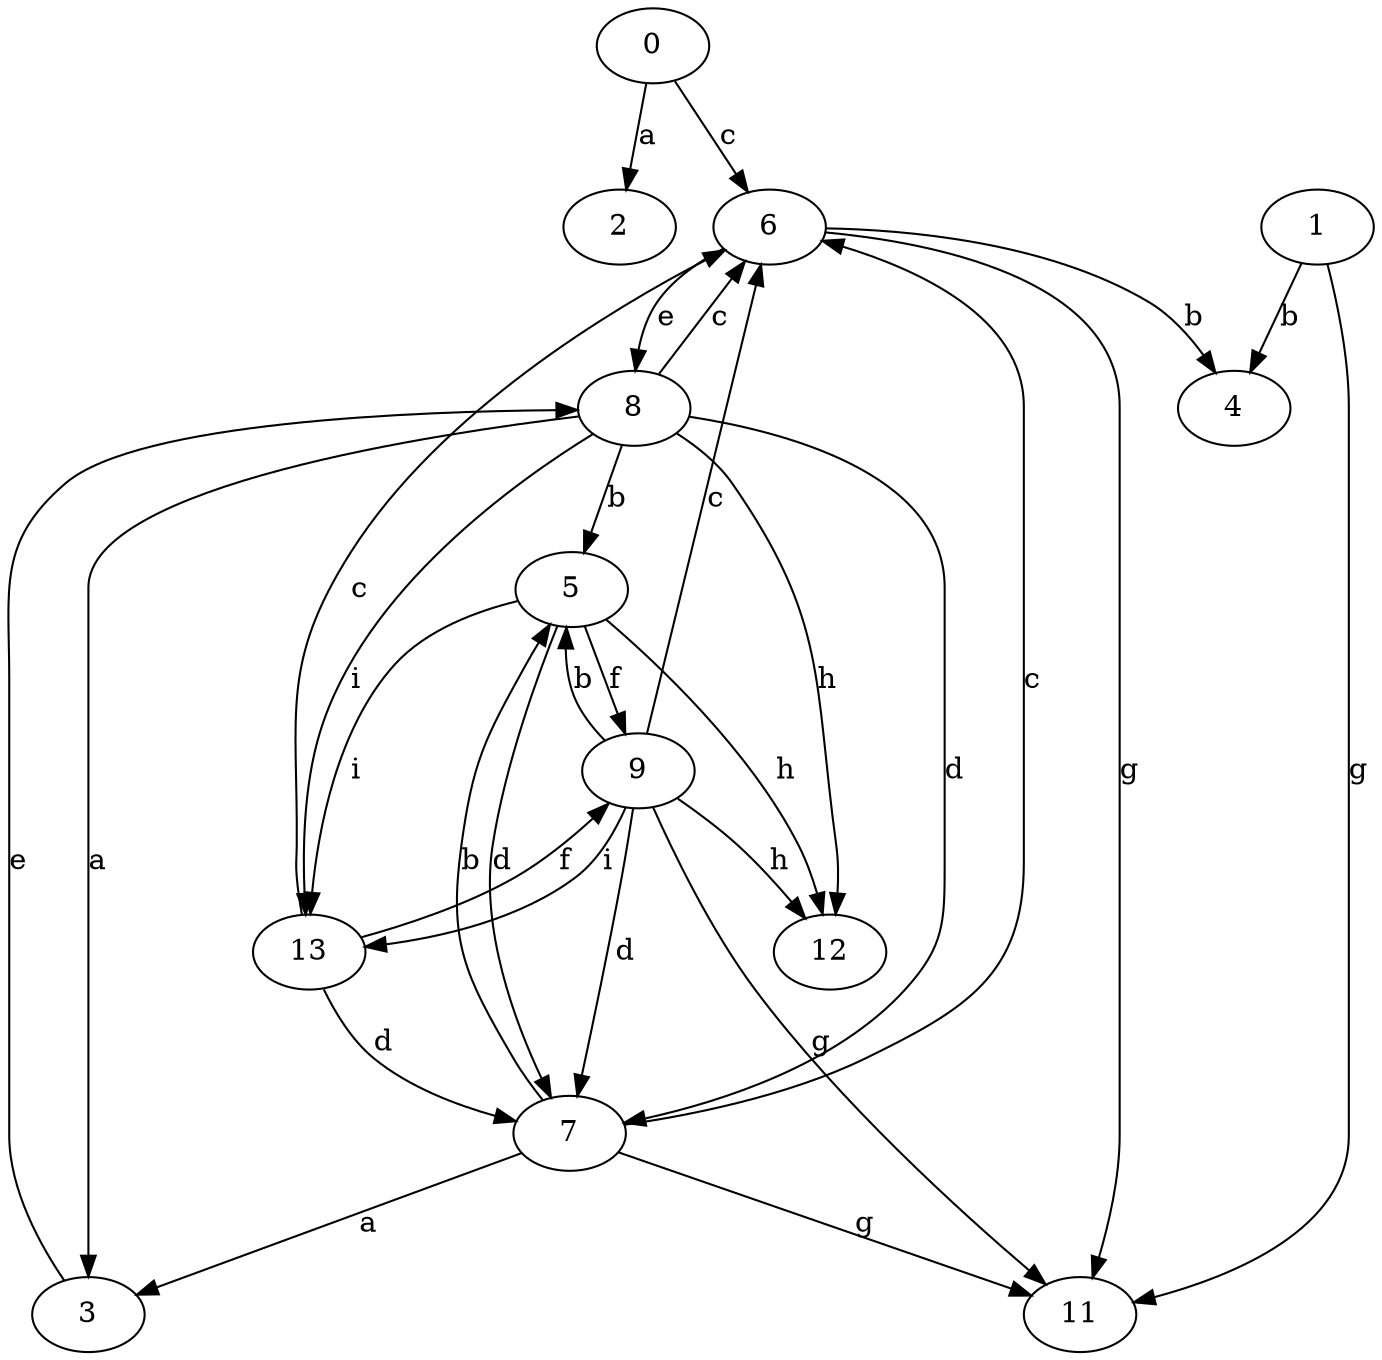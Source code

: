 strict digraph  {
2;
3;
4;
5;
0;
1;
6;
7;
8;
9;
11;
12;
13;
3 -> 8  [label=e];
5 -> 7  [label=d];
5 -> 9  [label=f];
5 -> 12  [label=h];
5 -> 13  [label=i];
0 -> 2  [label=a];
0 -> 6  [label=c];
1 -> 4  [label=b];
1 -> 11  [label=g];
6 -> 4  [label=b];
6 -> 8  [label=e];
6 -> 11  [label=g];
7 -> 3  [label=a];
7 -> 5  [label=b];
7 -> 6  [label=c];
7 -> 11  [label=g];
8 -> 3  [label=a];
8 -> 5  [label=b];
8 -> 6  [label=c];
8 -> 7  [label=d];
8 -> 12  [label=h];
8 -> 13  [label=i];
9 -> 5  [label=b];
9 -> 6  [label=c];
9 -> 7  [label=d];
9 -> 11  [label=g];
9 -> 12  [label=h];
9 -> 13  [label=i];
13 -> 6  [label=c];
13 -> 7  [label=d];
13 -> 9  [label=f];
}
